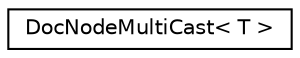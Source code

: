 digraph "Graphical Class Hierarchy"
{
 // LATEX_PDF_SIZE
  edge [fontname="Helvetica",fontsize="10",labelfontname="Helvetica",labelfontsize="10"];
  node [fontname="Helvetica",fontsize="10",shape=record];
  rankdir="LR";
  Node0 [label="DocNodeMultiCast\< T \>",height=0.2,width=0.4,color="black", fillcolor="white", style="filled",URL="$structDocNodeMultiCast_3_01T_01_4.html",tooltip=" "];
}
